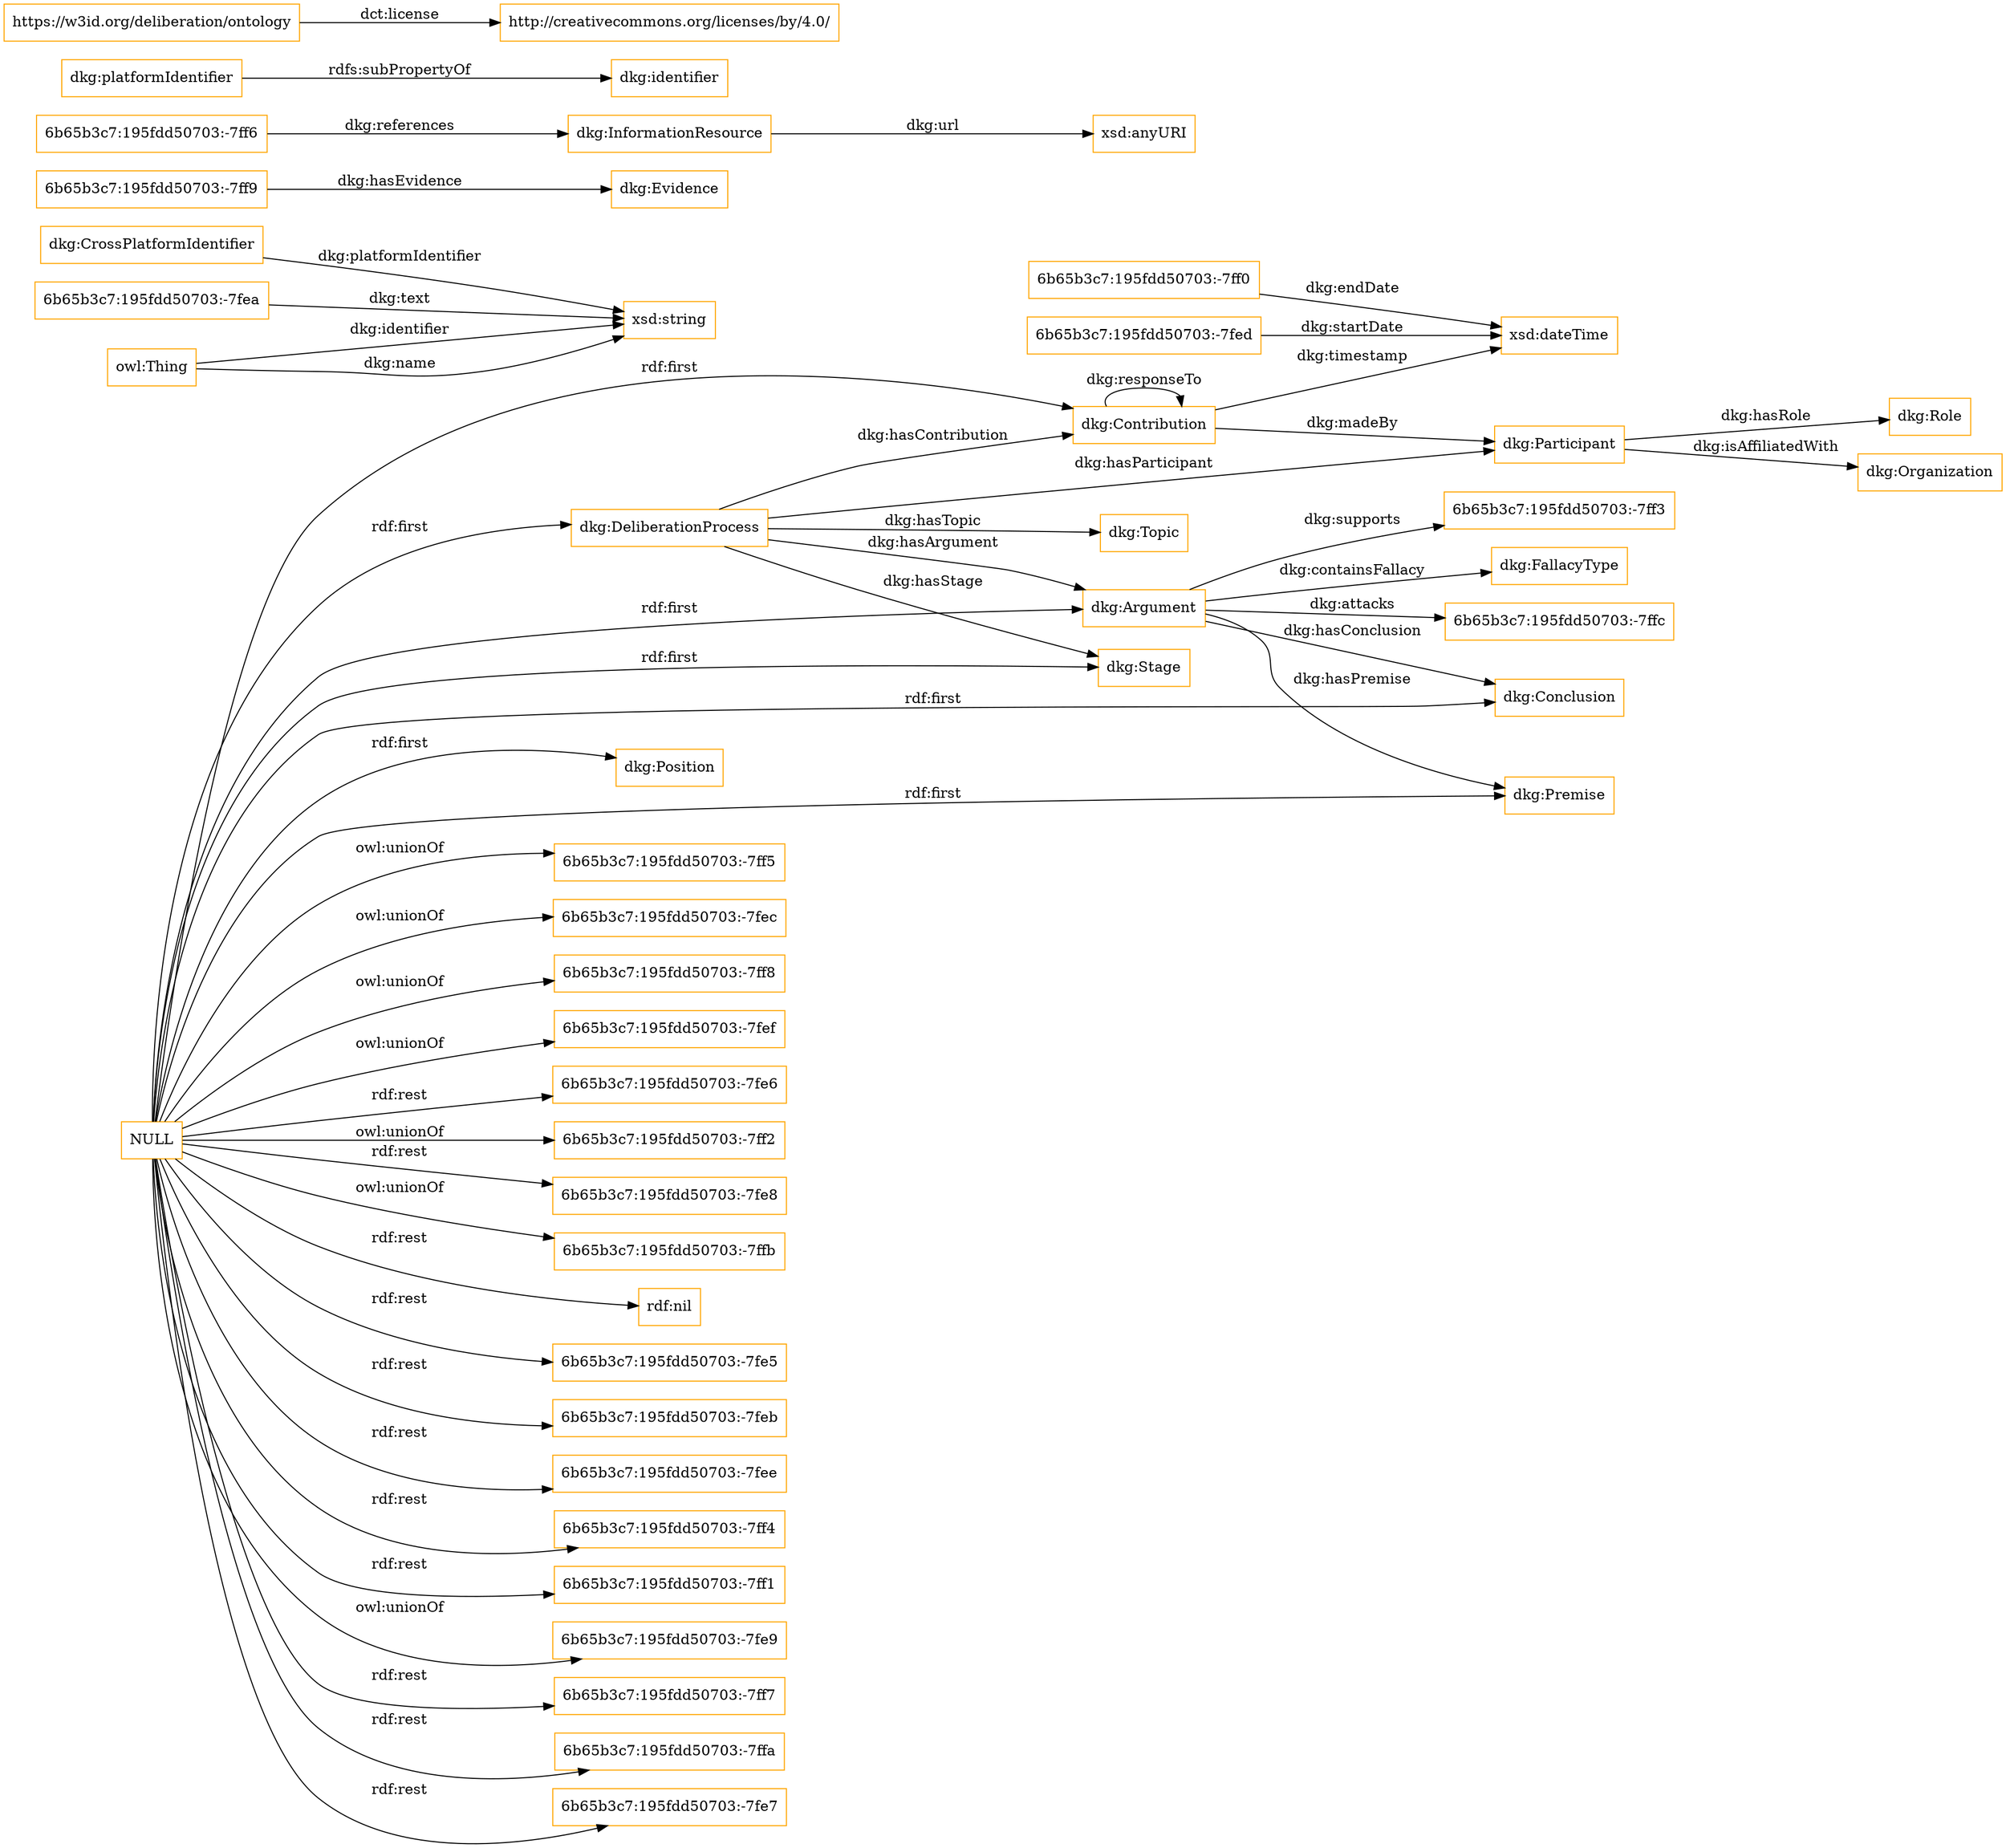 digraph ar2dtool_diagram { 
rankdir=LR;
size="1501"
node [shape = rectangle, color="orange"]; "6b65b3c7:195fdd50703:-7ff0" "dkg:CrossPlatformIdentifier" "dkg:Role" "dkg:Conclusion" "6b65b3c7:195fdd50703:-7ffc" "dkg:Topic" "dkg:Evidence" "dkg:DeliberationProcess" "6b65b3c7:195fdd50703:-7ff9" "dkg:Participant" "dkg:Argument" "6b65b3c7:195fdd50703:-7ff3" "dkg:Organization" "dkg:InformationResource" "dkg:Stage" "dkg:FallacyType" "6b65b3c7:195fdd50703:-7fea" "dkg:Position" "dkg:Contribution" "6b65b3c7:195fdd50703:-7ff6" "dkg:Premise" "6b65b3c7:195fdd50703:-7fed" ; /*classes style*/
	"NULL" -> "6b65b3c7:195fdd50703:-7ff5" [ label = "owl:unionOf" ];
	"NULL" -> "6b65b3c7:195fdd50703:-7fec" [ label = "owl:unionOf" ];
	"NULL" -> "dkg:Conclusion" [ label = "rdf:first" ];
	"NULL" -> "6b65b3c7:195fdd50703:-7ff8" [ label = "owl:unionOf" ];
	"NULL" -> "dkg:Argument" [ label = "rdf:first" ];
	"NULL" -> "6b65b3c7:195fdd50703:-7fef" [ label = "owl:unionOf" ];
	"NULL" -> "dkg:Premise" [ label = "rdf:first" ];
	"NULL" -> "6b65b3c7:195fdd50703:-7fe6" [ label = "rdf:rest" ];
	"NULL" -> "6b65b3c7:195fdd50703:-7ff2" [ label = "owl:unionOf" ];
	"NULL" -> "6b65b3c7:195fdd50703:-7fe8" [ label = "rdf:rest" ];
	"NULL" -> "6b65b3c7:195fdd50703:-7ffb" [ label = "owl:unionOf" ];
	"NULL" -> "dkg:Position" [ label = "rdf:first" ];
	"NULL" -> "dkg:DeliberationProcess" [ label = "rdf:first" ];
	"NULL" -> "rdf:nil" [ label = "rdf:rest" ];
	"NULL" -> "6b65b3c7:195fdd50703:-7fe5" [ label = "rdf:rest" ];
	"NULL" -> "6b65b3c7:195fdd50703:-7feb" [ label = "rdf:rest" ];
	"NULL" -> "6b65b3c7:195fdd50703:-7fee" [ label = "rdf:rest" ];
	"NULL" -> "6b65b3c7:195fdd50703:-7ff4" [ label = "rdf:rest" ];
	"NULL" -> "6b65b3c7:195fdd50703:-7ff1" [ label = "rdf:rest" ];
	"NULL" -> "6b65b3c7:195fdd50703:-7fe9" [ label = "owl:unionOf" ];
	"NULL" -> "6b65b3c7:195fdd50703:-7ff7" [ label = "rdf:rest" ];
	"NULL" -> "6b65b3c7:195fdd50703:-7ffa" [ label = "rdf:rest" ];
	"NULL" -> "dkg:Stage" [ label = "rdf:first" ];
	"NULL" -> "6b65b3c7:195fdd50703:-7fe7" [ label = "rdf:rest" ];
	"NULL" -> "dkg:Contribution" [ label = "rdf:first" ];
	"dkg:platformIdentifier" -> "dkg:identifier" [ label = "rdfs:subPropertyOf" ];
	"https://w3id.org/deliberation/ontology" -> "http://creativecommons.org/licenses/by/4.0/" [ label = "dct:license" ];
	"dkg:CrossPlatformIdentifier" -> "xsd:string" [ label = "dkg:platformIdentifier" ];
	"dkg:Participant" -> "dkg:Role" [ label = "dkg:hasRole" ];
	"dkg:Argument" -> "6b65b3c7:195fdd50703:-7ffc" [ label = "dkg:attacks" ];
	"owl:Thing" -> "xsd:string" [ label = "dkg:identifier" ];
	"dkg:DeliberationProcess" -> "dkg:Argument" [ label = "dkg:hasArgument" ];
	"6b65b3c7:195fdd50703:-7ff9" -> "dkg:Evidence" [ label = "dkg:hasEvidence" ];
	"dkg:Participant" -> "dkg:Organization" [ label = "dkg:isAffiliatedWith" ];
	"dkg:DeliberationProcess" -> "dkg:Contribution" [ label = "dkg:hasContribution" ];
	"6b65b3c7:195fdd50703:-7fed" -> "xsd:dateTime" [ label = "dkg:startDate" ];
	"dkg:InformationResource" -> "xsd:anyURI" [ label = "dkg:url" ];
	"dkg:Contribution" -> "dkg:Participant" [ label = "dkg:madeBy" ];
	"dkg:Argument" -> "dkg:Conclusion" [ label = "dkg:hasConclusion" ];
	"dkg:Contribution" -> "xsd:dateTime" [ label = "dkg:timestamp" ];
	"6b65b3c7:195fdd50703:-7ff6" -> "dkg:InformationResource" [ label = "dkg:references" ];
	"dkg:Argument" -> "dkg:FallacyType" [ label = "dkg:containsFallacy" ];
	"6b65b3c7:195fdd50703:-7ff0" -> "xsd:dateTime" [ label = "dkg:endDate" ];
	"dkg:Argument" -> "dkg:Premise" [ label = "dkg:hasPremise" ];
	"dkg:DeliberationProcess" -> "dkg:Topic" [ label = "dkg:hasTopic" ];
	"6b65b3c7:195fdd50703:-7fea" -> "xsd:string" [ label = "dkg:text" ];
	"dkg:Contribution" -> "dkg:Contribution" [ label = "dkg:responseTo" ];
	"dkg:DeliberationProcess" -> "dkg:Stage" [ label = "dkg:hasStage" ];
	"dkg:Argument" -> "6b65b3c7:195fdd50703:-7ff3" [ label = "dkg:supports" ];
	"owl:Thing" -> "xsd:string" [ label = "dkg:name" ];
	"dkg:DeliberationProcess" -> "dkg:Participant" [ label = "dkg:hasParticipant" ];

}
